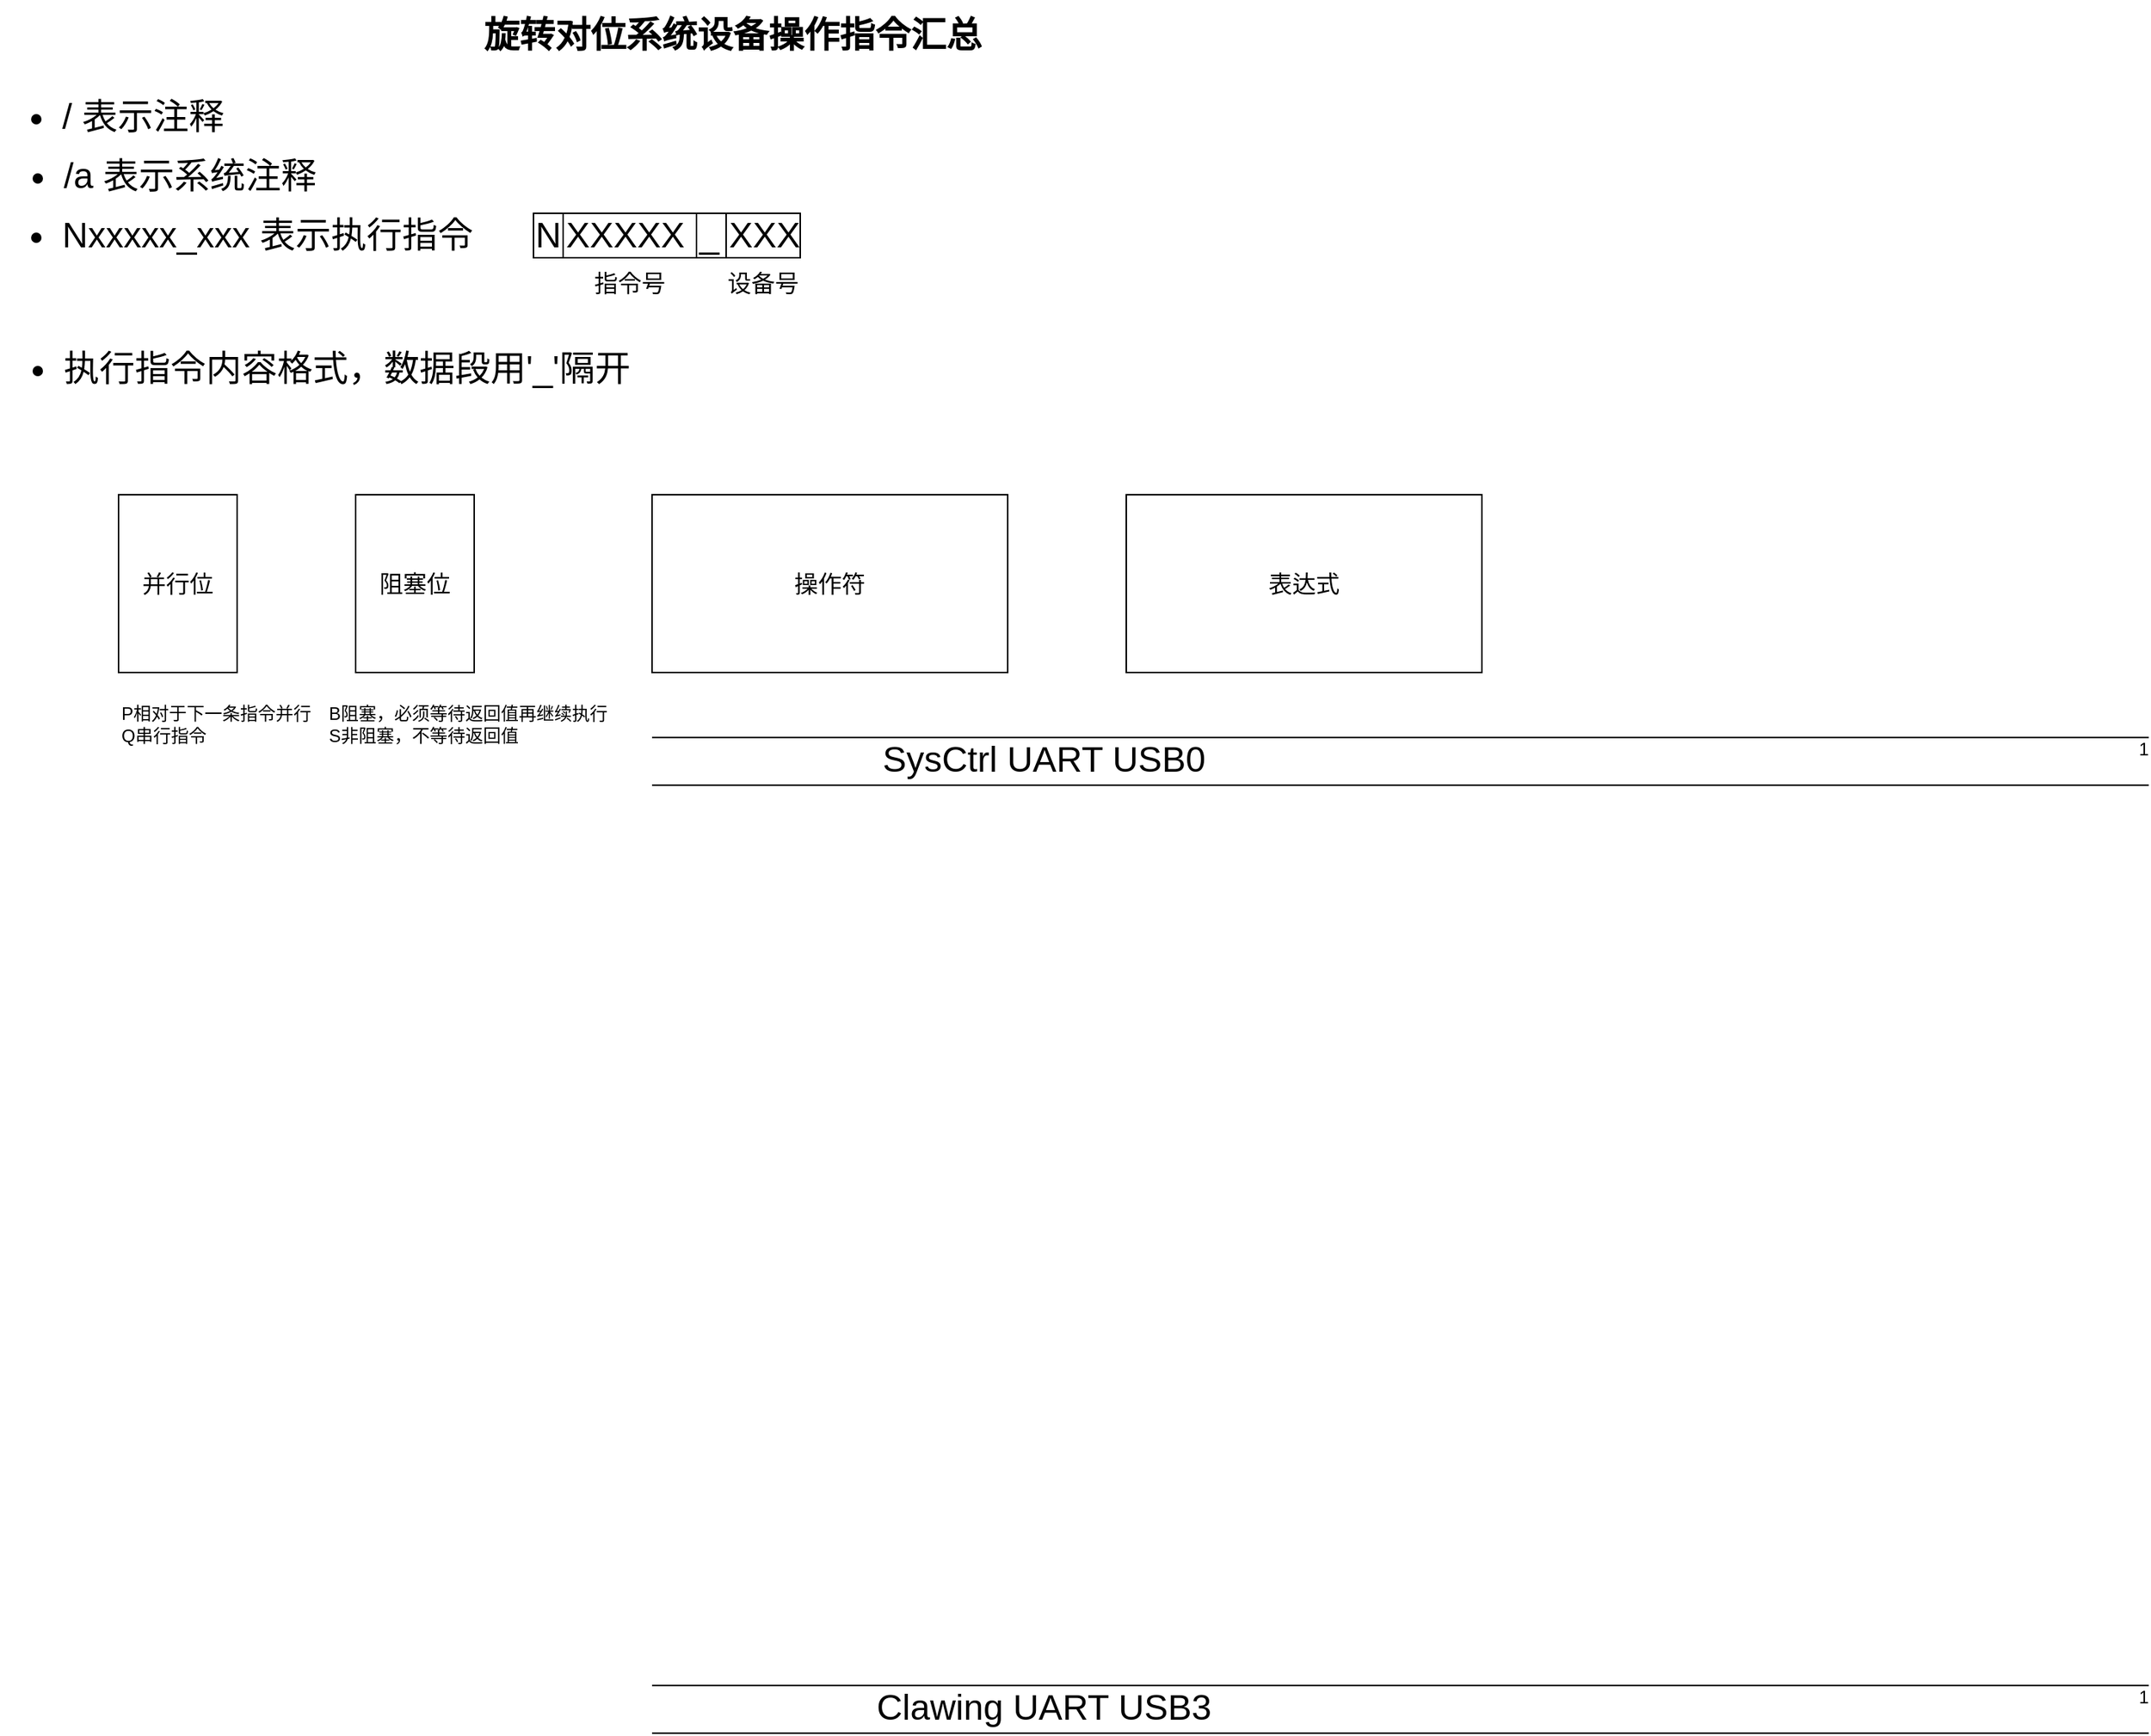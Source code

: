 <mxfile version="20.8.11" type="github" pages="2">
  <diagram id="xPSfoThewFQ5z_tT7pd7" name="指令说明">
    <mxGraphModel dx="2514" dy="2055" grid="1" gridSize="10" guides="1" tooltips="1" connect="1" arrows="1" fold="1" page="1" pageScale="1" pageWidth="827" pageHeight="1169" math="0" shadow="0">
      <root>
        <mxCell id="0" />
        <mxCell id="1" parent="0" />
        <mxCell id="GBv0OgdcWfrF5z7V1ahO-1" value="旋转对位系统设备操作指令汇总" style="text;strokeColor=none;fillColor=none;html=1;fontSize=24;fontStyle=1;verticalAlign=middle;align=center;rounded=0;shadow=1;" vertex="1" parent="1">
          <mxGeometry x="24" y="-130" width="780" height="40" as="geometry" />
        </mxCell>
        <mxCell id="GBv0OgdcWfrF5z7V1ahO-2" value="&lt;ul&gt;&lt;li&gt;/ 表示注释&lt;/li&gt;&lt;/ul&gt;" style="text;strokeColor=none;align=left;fillColor=none;html=1;verticalAlign=middle;whiteSpace=wrap;rounded=0;fontSize=24;" vertex="1" parent="1">
          <mxGeometry x="-80" y="-70" width="520" height="30" as="geometry" />
        </mxCell>
        <mxCell id="GBv0OgdcWfrF5z7V1ahO-3" value="&lt;ul&gt;&lt;li&gt;/a 表示系统注释&lt;/li&gt;&lt;/ul&gt;" style="text;strokeColor=none;align=left;fillColor=none;html=1;verticalAlign=middle;whiteSpace=wrap;rounded=0;fontSize=24;" vertex="1" parent="1">
          <mxGeometry x="-79" y="-30" width="520" height="30" as="geometry" />
        </mxCell>
        <mxCell id="GBv0OgdcWfrF5z7V1ahO-4" value="&lt;ul&gt;&lt;li&gt;Nxxxxx_xxx 表示执行指令&lt;br&gt;&lt;/li&gt;&lt;/ul&gt;" style="text;strokeColor=none;align=left;fillColor=none;html=1;verticalAlign=middle;whiteSpace=wrap;rounded=0;fontSize=24;" vertex="1" parent="1">
          <mxGeometry x="-80" y="10" width="340" height="30" as="geometry" />
        </mxCell>
        <mxCell id="GBv0OgdcWfrF5z7V1ahO-9" value="N" style="rounded=0;whiteSpace=wrap;html=1;fontSize=24;" vertex="1" parent="1">
          <mxGeometry x="280" y="10" width="20" height="30" as="geometry" />
        </mxCell>
        <mxCell id="GBv0OgdcWfrF5z7V1ahO-10" value="XXXXX" style="rounded=0;whiteSpace=wrap;html=1;fontSize=24;align=left;" vertex="1" parent="1">
          <mxGeometry x="300" y="10" width="90" height="30" as="geometry" />
        </mxCell>
        <mxCell id="GBv0OgdcWfrF5z7V1ahO-11" value="_" style="rounded=0;whiteSpace=wrap;html=1;fontSize=24;align=left;" vertex="1" parent="1">
          <mxGeometry x="390" y="10" width="20" height="30" as="geometry" />
        </mxCell>
        <mxCell id="GBv0OgdcWfrF5z7V1ahO-13" value="XXX" style="rounded=0;whiteSpace=wrap;html=1;fontSize=24;align=left;" vertex="1" parent="1">
          <mxGeometry x="410" y="10" width="50" height="30" as="geometry" />
        </mxCell>
        <mxCell id="GBv0OgdcWfrF5z7V1ahO-14" value="&lt;font style=&quot;font-size: 16px;&quot;&gt;指令号&lt;/font&gt;" style="text;strokeColor=none;align=center;fillColor=none;html=1;verticalAlign=middle;whiteSpace=wrap;rounded=0;fontSize=24;" vertex="1" parent="1">
          <mxGeometry x="295" y="40" width="100" height="30" as="geometry" />
        </mxCell>
        <mxCell id="GBv0OgdcWfrF5z7V1ahO-15" value="&lt;font style=&quot;font-size: 16px;&quot;&gt;设备号&lt;/font&gt;" style="text;strokeColor=none;align=center;fillColor=none;html=1;verticalAlign=middle;whiteSpace=wrap;rounded=0;fontSize=24;" vertex="1" parent="1">
          <mxGeometry x="385" y="40" width="100" height="30" as="geometry" />
        </mxCell>
        <mxCell id="GBv0OgdcWfrF5z7V1ahO-16" value="&lt;ul&gt;&lt;li&gt;执行指令内容格式，数据段用&#39;_&#39;隔开&lt;/li&gt;&lt;/ul&gt;" style="text;strokeColor=none;align=left;fillColor=none;html=1;verticalAlign=middle;whiteSpace=wrap;rounded=0;fontSize=24;" vertex="1" parent="1">
          <mxGeometry x="-79" y="100" width="829" height="30" as="geometry" />
        </mxCell>
        <mxCell id="GBv0OgdcWfrF5z7V1ahO-18" value="并行位" style="rounded=0;whiteSpace=wrap;html=1;fontSize=16;" vertex="1" parent="1">
          <mxGeometry y="200" width="80" height="120" as="geometry" />
        </mxCell>
        <mxCell id="GBv0OgdcWfrF5z7V1ahO-19" value="阻塞位" style="rounded=0;whiteSpace=wrap;html=1;fontSize=16;" vertex="1" parent="1">
          <mxGeometry x="160" y="200" width="80" height="120" as="geometry" />
        </mxCell>
        <mxCell id="GBv0OgdcWfrF5z7V1ahO-20" value="操作符" style="rounded=0;whiteSpace=wrap;html=1;fontSize=16;" vertex="1" parent="1">
          <mxGeometry x="360" y="200" width="240" height="120" as="geometry" />
        </mxCell>
        <mxCell id="GBv0OgdcWfrF5z7V1ahO-21" value="表达式" style="rounded=0;whiteSpace=wrap;html=1;fontSize=16;" vertex="1" parent="1">
          <mxGeometry x="680" y="200" width="240" height="120" as="geometry" />
        </mxCell>
        <mxCell id="GBv0OgdcWfrF5z7V1ahO-23" value="&lt;div style=&quot;font-size: 12px;&quot; align=&quot;left&quot;&gt;&lt;font style=&quot;font-size: 12px;&quot;&gt;B阻塞，必须等待返回值再继续执行&lt;/font&gt;&lt;/div&gt;&lt;div style=&quot;font-size: 12px;&quot; align=&quot;left&quot;&gt;&lt;font style=&quot;font-size: 12px;&quot;&gt;S非阻塞，不等待返回值&lt;br&gt;&lt;/font&gt;&lt;/div&gt;" style="text;strokeColor=none;align=left;fillColor=none;html=1;verticalAlign=middle;whiteSpace=wrap;rounded=0;fontSize=24;" vertex="1" parent="1">
          <mxGeometry x="140" y="330" width="240" height="50" as="geometry" />
        </mxCell>
        <mxCell id="GBv0OgdcWfrF5z7V1ahO-26" value="&lt;div&gt;P相对于下一条指令并行&lt;/div&gt;&lt;div&gt;Q串行指令&lt;/div&gt;" style="text;strokeColor=none;align=left;fillColor=none;html=1;verticalAlign=middle;whiteSpace=wrap;rounded=0;fontSize=12;" vertex="1" parent="1">
          <mxGeometry y="340" width="130" height="30" as="geometry" />
        </mxCell>
        <mxCell id="GBv0OgdcWfrF5z7V1ahO-27" value="" style="shape=link;html=1;rounded=0;fontSize=12;width=32.353;" edge="1" parent="1">
          <mxGeometry relative="1" as="geometry">
            <mxPoint x="360" y="380" as="sourcePoint" />
            <mxPoint x="1370" y="380" as="targetPoint" />
          </mxGeometry>
        </mxCell>
        <mxCell id="GBv0OgdcWfrF5z7V1ahO-28" value="1" style="resizable=0;html=1;align=right;verticalAlign=bottom;fontSize=12;" connectable="0" vertex="1" parent="GBv0OgdcWfrF5z7V1ahO-27">
          <mxGeometry x="1" relative="1" as="geometry" />
        </mxCell>
        <mxCell id="GBv0OgdcWfrF5z7V1ahO-29" value="&lt;font style=&quot;font-size: 24px;&quot;&gt;SysCtrl UART USB0&lt;br&gt;&lt;/font&gt;" style="edgeLabel;html=1;align=center;verticalAlign=middle;resizable=0;points=[];fontSize=12;" vertex="1" connectable="0" parent="GBv0OgdcWfrF5z7V1ahO-27">
          <mxGeometry x="-0.478" y="1" relative="1" as="geometry">
            <mxPoint as="offset" />
          </mxGeometry>
        </mxCell>
        <mxCell id="GBv0OgdcWfrF5z7V1ahO-30" value="" style="shape=link;html=1;rounded=0;fontSize=12;width=32.353;" edge="1" parent="1">
          <mxGeometry relative="1" as="geometry">
            <mxPoint x="360" y="1020" as="sourcePoint" />
            <mxPoint x="1370" y="1020" as="targetPoint" />
          </mxGeometry>
        </mxCell>
        <mxCell id="GBv0OgdcWfrF5z7V1ahO-31" value="1" style="resizable=0;html=1;align=right;verticalAlign=bottom;fontSize=12;" connectable="0" vertex="1" parent="GBv0OgdcWfrF5z7V1ahO-30">
          <mxGeometry x="1" relative="1" as="geometry" />
        </mxCell>
        <mxCell id="GBv0OgdcWfrF5z7V1ahO-32" value="&lt;font style=&quot;font-size: 24px;&quot;&gt;Clawing UART USB3&lt;br&gt;&lt;/font&gt;" style="edgeLabel;html=1;align=center;verticalAlign=middle;resizable=0;points=[];fontSize=12;" vertex="1" connectable="0" parent="GBv0OgdcWfrF5z7V1ahO-30">
          <mxGeometry x="-0.478" y="1" relative="1" as="geometry">
            <mxPoint as="offset" />
          </mxGeometry>
        </mxCell>
      </root>
    </mxGraphModel>
  </diagram>
  <diagram name="寄存器说明" id="bd83a815-5ea8-2e97-e5ec-87c9f400f2fa">
    <mxGraphModel dx="2049" dy="1076" grid="1" gridSize="10" guides="1" tooltips="1" connect="1" arrows="1" fold="1" page="1" pageScale="1.5" pageWidth="1169" pageHeight="826" background="none" math="0" shadow="0">
      <root>
        <mxCell id="0" style=";html=1;" />
        <mxCell id="1" style=";html=1;" parent="0" />
        <mxCell id="4XJKwk52gwjVMFaoKKfj-1" value="&lt;div align=&quot;left&quot;&gt;指令Note：&lt;/div&gt;&lt;div align=&quot;left&quot;&gt;&lt;ul&gt;&lt;li&gt;打开真空和检测真空不是同一位&lt;/li&gt;&lt;li&gt;&lt;br&gt;&lt;/li&gt;&lt;/ul&gt;&lt;/div&gt;" style="rounded=0;whiteSpace=wrap;html=1;fillColor=#dae8fc;strokeColor=#6c8ebf;align=left;" vertex="1" parent="1">
          <mxGeometry x="80" y="100" width="600" height="170" as="geometry" />
        </mxCell>
        <mxCell id="4XJKwk52gwjVMFaoKKfj-2" value="&lt;div&gt;资源：&lt;/div&gt;&lt;div&gt;&lt;ul&gt;&lt;li&gt;4路串口接收队列&lt;/li&gt;&lt;li&gt;&lt;br&gt;&lt;/li&gt;&lt;/ul&gt;&lt;/div&gt;" style="rounded=0;whiteSpace=wrap;html=1;fillColor=#dae8fc;strokeColor=#6c8ebf;align=left;" vertex="1" parent="1">
          <mxGeometry x="760" y="100" width="600" height="170" as="geometry" />
        </mxCell>
        <mxCell id="4XJKwk52gwjVMFaoKKfj-4" value="D00：SysCtrlUART_USB0" style="text;strokeColor=none;align=left;fillColor=none;html=1;verticalAlign=middle;whiteSpace=wrap;rounded=0;fontStyle=1;fontSize=24;" vertex="1" parent="1">
          <mxGeometry x="80" y="310" width="550" height="30" as="geometry" />
        </mxCell>
        <mxCell id="4XJKwk52gwjVMFaoKKfj-5" value="&lt;div&gt;&lt;ul&gt;&lt;li&gt;GPO寄存器：&lt;br&gt;&lt;/li&gt;&lt;/ul&gt;&lt;/div&gt;" style="text;strokeColor=none;align=left;fillColor=none;html=1;verticalAlign=middle;whiteSpace=wrap;rounded=0;fontSize=24;" vertex="1" parent="1">
          <mxGeometry x="90" y="375" width="200" height="70" as="geometry" />
        </mxCell>
        <mxCell id="4XJKwk52gwjVMFaoKKfj-8" value="" style="group" vertex="1" connectable="0" parent="1">
          <mxGeometry x="480" y="380" width="80" height="60" as="geometry" />
        </mxCell>
        <mxCell id="4XJKwk52gwjVMFaoKKfj-3" value="" style="rounded=0;whiteSpace=wrap;html=1;fillColor=#dae8fc;strokeColor=#6c8ebf;align=left;" vertex="1" parent="4XJKwk52gwjVMFaoKKfj-8">
          <mxGeometry width="40" height="60" as="geometry" />
        </mxCell>
        <mxCell id="4XJKwk52gwjVMFaoKKfj-7" value="" style="rounded=0;whiteSpace=wrap;html=1;fillColor=#dae8fc;strokeColor=#6c8ebf;align=left;" vertex="1" parent="4XJKwk52gwjVMFaoKKfj-8">
          <mxGeometry x="40" width="40" height="60" as="geometry" />
        </mxCell>
        <mxCell id="4XJKwk52gwjVMFaoKKfj-9" value="" style="group" vertex="1" connectable="0" parent="1">
          <mxGeometry x="600" y="380" width="80" height="60" as="geometry" />
        </mxCell>
        <mxCell id="4XJKwk52gwjVMFaoKKfj-10" value="&lt;div style=&quot;font-size: 24px;&quot; align=&quot;center&quot;&gt;0&lt;/div&gt;" style="rounded=0;whiteSpace=wrap;html=1;fillColor=#dae8fc;strokeColor=#6c8ebf;align=center;" vertex="1" parent="4XJKwk52gwjVMFaoKKfj-9">
          <mxGeometry width="40" height="60" as="geometry" />
        </mxCell>
        <mxCell id="4XJKwk52gwjVMFaoKKfj-11" value="" style="rounded=0;whiteSpace=wrap;html=1;fillColor=#dae8fc;strokeColor=#6c8ebf;align=left;" vertex="1" parent="4XJKwk52gwjVMFaoKKfj-9">
          <mxGeometry x="40" width="40" height="60" as="geometry" />
        </mxCell>
        <mxCell id="4XJKwk52gwjVMFaoKKfj-12" value="" style="group" vertex="1" connectable="0" parent="1">
          <mxGeometry x="720" y="380" width="80" height="60" as="geometry" />
        </mxCell>
        <mxCell id="4XJKwk52gwjVMFaoKKfj-13" value="0" style="rounded=0;whiteSpace=wrap;html=1;fillColor=#dae8fc;strokeColor=#6c8ebf;align=center;fontSize=24;" vertex="1" parent="4XJKwk52gwjVMFaoKKfj-12">
          <mxGeometry width="40" height="60" as="geometry" />
        </mxCell>
        <mxCell id="4XJKwk52gwjVMFaoKKfj-14" value="&lt;div style=&quot;font-size: 24px;&quot; align=&quot;center&quot;&gt;0&lt;/div&gt;" style="rounded=0;whiteSpace=wrap;html=1;fillColor=#dae8fc;strokeColor=#6c8ebf;align=center;" vertex="1" parent="4XJKwk52gwjVMFaoKKfj-12">
          <mxGeometry x="40" width="40" height="60" as="geometry" />
        </mxCell>
        <mxCell id="4XJKwk52gwjVMFaoKKfj-15" value="&lt;div&gt;设置GPO寄存器命令：0x85+Byte0+Byte1+Byte2，返回0xAB+Byte0+Byte1&lt;/div&gt;&lt;div&gt;读取GPO寄存器命令：0x56,返回Byte0+Byte1+0x00+GPI&lt;/div&gt;&lt;div&gt;&lt;br&gt;&lt;/div&gt;" style="text;strokeColor=none;align=left;fillColor=none;html=1;verticalAlign=middle;whiteSpace=wrap;rounded=0;fontSize=24;" vertex="1" parent="1">
          <mxGeometry x="80" y="630" width="1210" height="120" as="geometry" />
        </mxCell>
        <mxCell id="4XJKwk52gwjVMFaoKKfj-18" value="&lt;div&gt;bit0:夹爪控制‘1’闭合&lt;/div&gt;&lt;div&gt;bit3-1:Null&lt;/div&gt;&lt;div&gt;bit4:杯盖吸盘&#39;1&#39;打开真空&lt;/div&gt;&lt;div&gt;bit5:内塞吸盘&#39;1&#39;打开真空&lt;/div&gt;&lt;div&gt;bit7-6:Null&lt;br&gt;&lt;/div&gt;" style="whiteSpace=wrap;html=1;rounded=1;arcSize=14;align=left;verticalAlign=middle;strokeWidth=1;autosize=1;spacing=4;treeFolding=1;treeMoving=1;newEdgeStyle={&quot;edgeStyle&quot;:&quot;entityRelationEdgeStyle&quot;,&quot;startArrow&quot;:&quot;none&quot;,&quot;endArrow&quot;:&quot;none&quot;,&quot;segment&quot;:10,&quot;curved&quot;:1,&quot;sourcePerimeterSpacing&quot;:0,&quot;targetPerimeterSpacing&quot;:0};fontSize=24;" vertex="1" parent="1">
          <mxGeometry x="170" y="465" width="300" height="160" as="geometry" />
        </mxCell>
        <mxCell id="4XJKwk52gwjVMFaoKKfj-19" value="" style="edgeStyle=entityRelationEdgeStyle;startArrow=none;endArrow=none;segment=10;curved=1;sourcePerimeterSpacing=0;targetPerimeterSpacing=0;rounded=0;fontSize=24;exitX=0;exitY=1;exitDx=0;exitDy=0;" edge="1" target="4XJKwk52gwjVMFaoKKfj-18" parent="1" source="4XJKwk52gwjVMFaoKKfj-7">
          <mxGeometry relative="1" as="geometry">
            <mxPoint x="345" y="522" as="sourcePoint" />
          </mxGeometry>
        </mxCell>
        <mxCell id="4XJKwk52gwjVMFaoKKfj-21" value="&lt;div&gt;bit0:Null&lt;/div&gt;&lt;div&gt;bit1:旋臂机械手控制‘1’杯盖。‘0’摆出&lt;/div&gt;&lt;div&gt;bit2:‘1’内塞，‘0’无&lt;/div&gt;bit7-3:Null" style="whiteSpace=wrap;html=1;rounded=1;arcSize=14;align=left;verticalAlign=middle;strokeWidth=1;autosize=1;spacing=4;treeFolding=1;treeMoving=1;newEdgeStyle={&quot;edgeStyle&quot;:&quot;entityRelationEdgeStyle&quot;,&quot;startArrow&quot;:&quot;none&quot;,&quot;endArrow&quot;:&quot;none&quot;,&quot;segment&quot;:10,&quot;curved&quot;:1,&quot;sourcePerimeterSpacing&quot;:0,&quot;targetPerimeterSpacing&quot;:0};fontSize=24;" vertex="1" parent="1">
          <mxGeometry x="680" y="480" width="400" height="130" as="geometry" />
        </mxCell>
        <mxCell id="4XJKwk52gwjVMFaoKKfj-22" value="" style="edgeStyle=entityRelationEdgeStyle;startArrow=none;endArrow=none;segment=10;curved=1;sourcePerimeterSpacing=0;targetPerimeterSpacing=0;rounded=0;fontSize=24;exitX=0.5;exitY=1;exitDx=0;exitDy=0;" edge="1" target="4XJKwk52gwjVMFaoKKfj-21" parent="1" source="4XJKwk52gwjVMFaoKKfj-11">
          <mxGeometry relative="1" as="geometry">
            <mxPoint x="640" y="450" as="sourcePoint" />
          </mxGeometry>
        </mxCell>
        <mxCell id="4XJKwk52gwjVMFaoKKfj-23" value="Byte0" style="text;strokeColor=none;align=center;fillColor=none;html=1;verticalAlign=middle;whiteSpace=wrap;rounded=0;fontSize=24;" vertex="1" parent="1">
          <mxGeometry x="490" y="350" width="60" height="30" as="geometry" />
        </mxCell>
        <mxCell id="4XJKwk52gwjVMFaoKKfj-24" value="Byte1" style="text;strokeColor=none;align=center;fillColor=none;html=1;verticalAlign=middle;whiteSpace=wrap;rounded=0;fontSize=24;" vertex="1" parent="1">
          <mxGeometry x="610" y="350" width="60" height="30" as="geometry" />
        </mxCell>
        <mxCell id="4XJKwk52gwjVMFaoKKfj-25" value="Byte2" style="text;strokeColor=none;align=center;fillColor=none;html=1;verticalAlign=middle;whiteSpace=wrap;rounded=0;fontSize=24;" vertex="1" parent="1">
          <mxGeometry x="730" y="350" width="60" height="30" as="geometry" />
        </mxCell>
      </root>
    </mxGraphModel>
  </diagram>
</mxfile>
